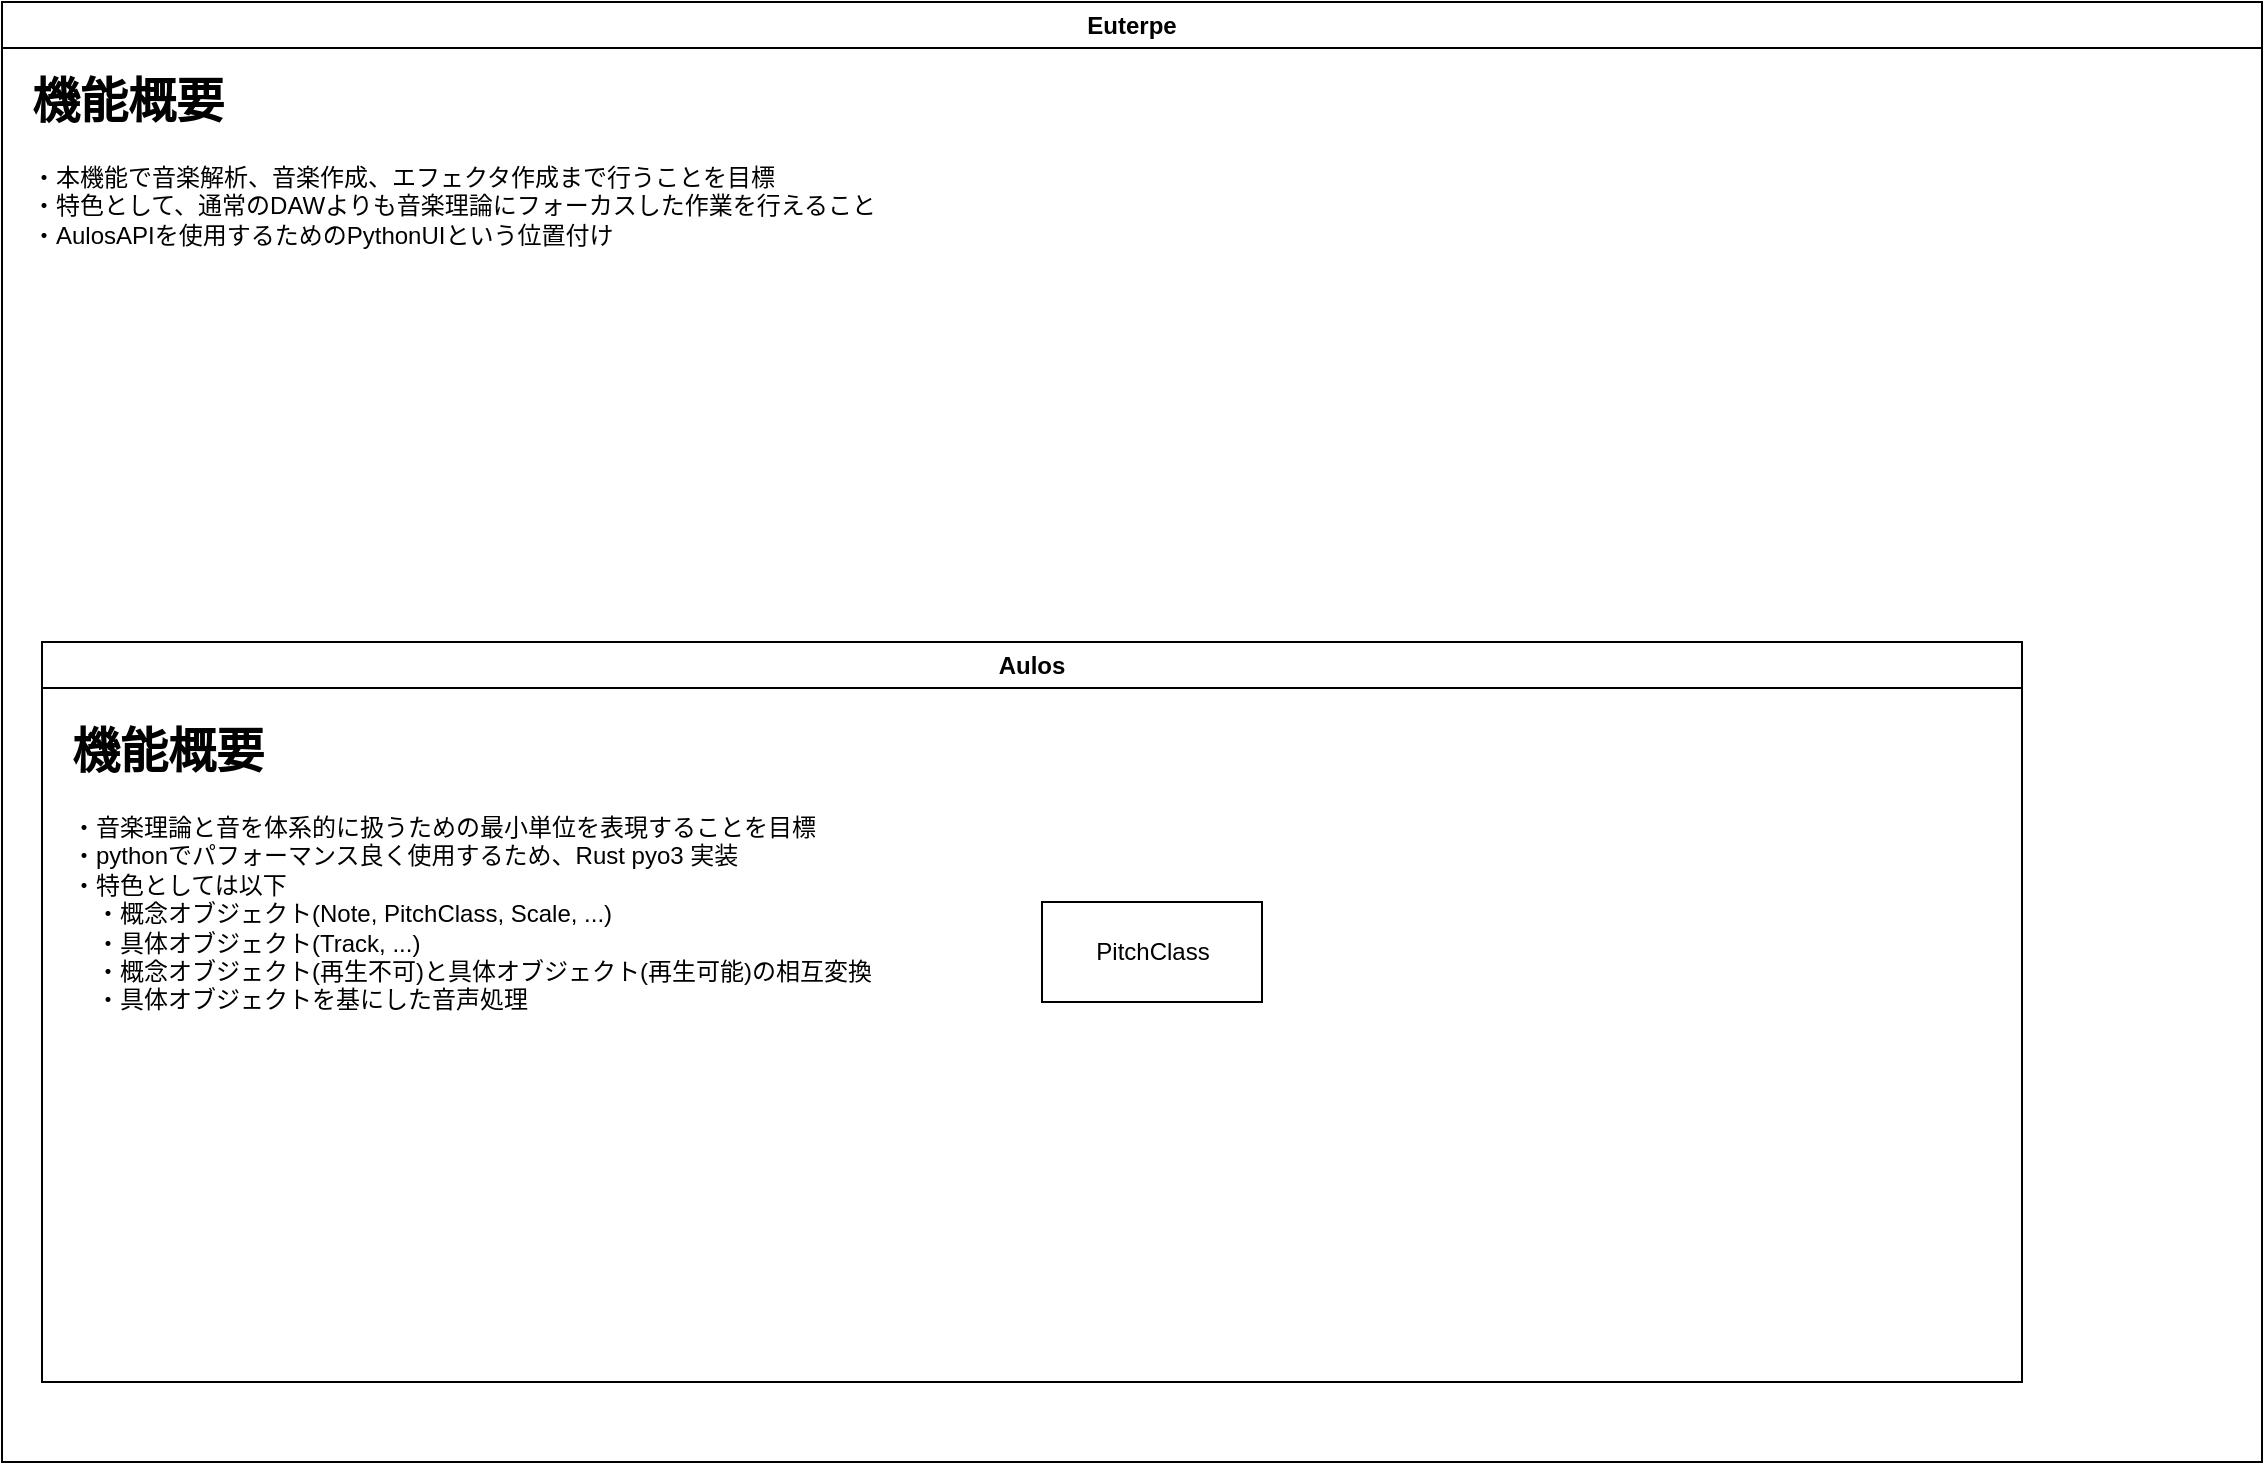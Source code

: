 <mxfile>
    <diagram id="fOf6TuDWCP2ZReuXKwfi" name="ページ1">
        <mxGraphModel dx="1270" dy="1139" grid="1" gridSize="10" guides="1" tooltips="1" connect="1" arrows="1" fold="1" page="1" pageScale="1" pageWidth="1169" pageHeight="827" math="0" shadow="0">
            <root>
                <mxCell id="0"/>
                <mxCell id="1" parent="0"/>
                <mxCell id="4" value="Euterpe" style="swimlane;whiteSpace=wrap;html=1;" parent="1" vertex="1">
                    <mxGeometry x="20" y="30" width="1130" height="730" as="geometry">
                        <mxRectangle x="80" y="130" width="90" height="30" as="alternateBounds"/>
                    </mxGeometry>
                </mxCell>
                <mxCell id="9" value="Aulos" style="swimlane;whiteSpace=wrap;html=1;" parent="4" vertex="1">
                    <mxGeometry x="20" y="320" width="990" height="370" as="geometry">
                        <mxRectangle x="20" y="340" width="70" height="30" as="alternateBounds"/>
                    </mxGeometry>
                </mxCell>
                <mxCell id="11" value="&lt;h1&gt;機能概要&lt;/h1&gt;&lt;p&gt;・音楽理論と音を体系的に扱うための最小単位を表現することを目標&lt;br&gt;・pythonでパフォーマンス良く使用するため、Rust pyo3 実装&lt;br&gt;・特色としては以下&lt;br&gt;　・概念オブジェクト(Note, PitchClass, Scale, ...)&lt;br&gt;　・具体オブジェクト(Track, ...)&lt;br&gt;　・概念オブジェクト(再生不可)と具体オブジェクト(再生可能)の相互変換&lt;br&gt;　・具体オブジェクトを基にした音声処理&lt;/p&gt;" style="text;html=1;strokeColor=none;fillColor=none;spacing=5;spacingTop=-20;whiteSpace=wrap;overflow=hidden;rounded=0;" parent="9" vertex="1">
                    <mxGeometry x="10" y="35" width="460" height="195" as="geometry"/>
                </mxCell>
                <mxCell id="16" value="PitchClass" style="html=1;" parent="9" vertex="1">
                    <mxGeometry x="500" y="130" width="110" height="50" as="geometry"/>
                </mxCell>
                <mxCell id="10" value="&lt;h1&gt;機能概要&lt;/h1&gt;&lt;p&gt;・本機能で音楽解析、音楽作成、エフェクタ作成まで行うことを目標&lt;br&gt;・特色として、通常のDAWよりも音楽理論にフォーカスした作業を行えること&lt;br&gt;・AulosAPIを使用するためのPythonUIという位置付け&lt;br&gt;&lt;/p&gt;" style="text;html=1;strokeColor=none;fillColor=none;spacing=5;spacingTop=-20;whiteSpace=wrap;overflow=hidden;rounded=0;" parent="4" vertex="1">
                    <mxGeometry x="10" y="30" width="660" height="110" as="geometry"/>
                </mxCell>
            </root>
        </mxGraphModel>
    </diagram>
</mxfile>